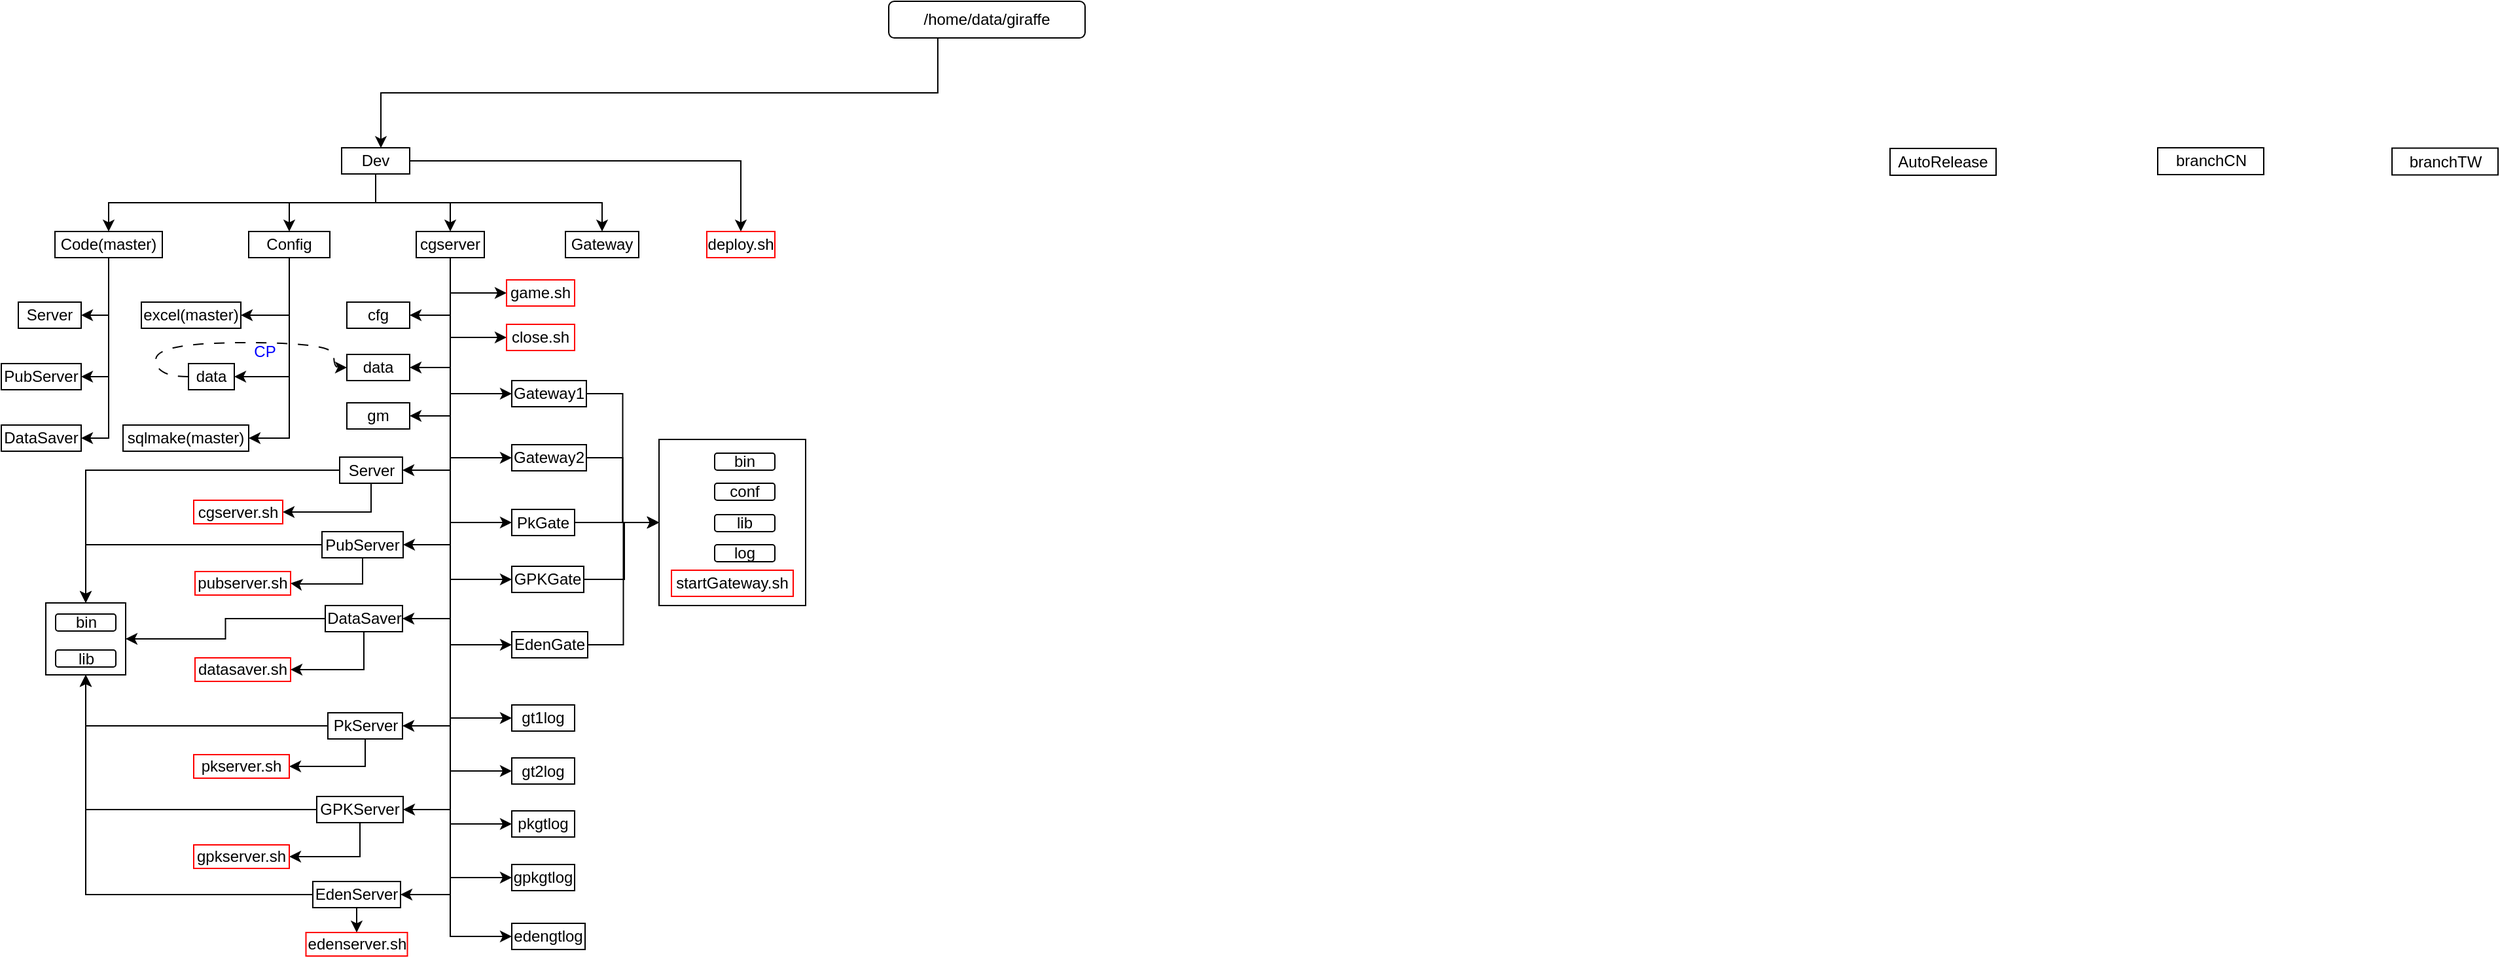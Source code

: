 <mxfile version="27.0.9">
  <diagram name="第 1 页" id="cu7FL5aJr_y2CsQ8u70n">
    <mxGraphModel dx="1419" dy="790" grid="0" gridSize="10" guides="1" tooltips="1" connect="1" arrows="1" fold="1" page="1" pageScale="1" pageWidth="1920" pageHeight="1200" math="0" shadow="0">
      <root>
        <mxCell id="0" />
        <mxCell id="1" parent="0" />
        <mxCell id="wpeiW6pVm9_-qQoVgWK0-2" value="/home/data/giraffe" style="rounded=1;whiteSpace=wrap;html=1;" parent="1" vertex="1">
          <mxGeometry x="693" y="28" width="150" height="28" as="geometry" />
        </mxCell>
        <mxCell id="wpeiW6pVm9_-qQoVgWK0-104" style="edgeStyle=orthogonalEdgeStyle;rounded=0;orthogonalLoop=1;jettySize=auto;html=1;exitX=0.5;exitY=1;exitDx=0;exitDy=0;entryX=0.5;entryY=0;entryDx=0;entryDy=0;" parent="1" source="wpeiW6pVm9_-qQoVgWK0-7" target="wpeiW6pVm9_-qQoVgWK0-10" edge="1">
          <mxGeometry relative="1" as="geometry" />
        </mxCell>
        <mxCell id="wpeiW6pVm9_-qQoVgWK0-105" style="edgeStyle=orthogonalEdgeStyle;rounded=0;orthogonalLoop=1;jettySize=auto;html=1;exitX=0.5;exitY=1;exitDx=0;exitDy=0;entryX=0.5;entryY=0;entryDx=0;entryDy=0;" parent="1" source="wpeiW6pVm9_-qQoVgWK0-7" target="wpeiW6pVm9_-qQoVgWK0-17" edge="1">
          <mxGeometry relative="1" as="geometry" />
        </mxCell>
        <mxCell id="wpeiW6pVm9_-qQoVgWK0-106" style="edgeStyle=orthogonalEdgeStyle;rounded=0;orthogonalLoop=1;jettySize=auto;html=1;exitX=0.5;exitY=1;exitDx=0;exitDy=0;entryX=0.5;entryY=0;entryDx=0;entryDy=0;" parent="1" source="wpeiW6pVm9_-qQoVgWK0-7" target="wpeiW6pVm9_-qQoVgWK0-12" edge="1">
          <mxGeometry relative="1" as="geometry" />
        </mxCell>
        <mxCell id="wpeiW6pVm9_-qQoVgWK0-182" style="edgeStyle=orthogonalEdgeStyle;rounded=0;orthogonalLoop=1;jettySize=auto;html=1;exitX=0.5;exitY=1;exitDx=0;exitDy=0;entryX=0.5;entryY=0;entryDx=0;entryDy=0;" parent="1" source="wpeiW6pVm9_-qQoVgWK0-7" target="wpeiW6pVm9_-qQoVgWK0-181" edge="1">
          <mxGeometry relative="1" as="geometry" />
        </mxCell>
        <mxCell id="-FhaGslmpo5QJLYHg8Cj-39" style="edgeStyle=orthogonalEdgeStyle;rounded=0;orthogonalLoop=1;jettySize=auto;html=1;exitX=1;exitY=0.5;exitDx=0;exitDy=0;entryX=0.5;entryY=0;entryDx=0;entryDy=0;" edge="1" parent="1" source="wpeiW6pVm9_-qQoVgWK0-7" target="wpeiW6pVm9_-qQoVgWK0-16">
          <mxGeometry relative="1" as="geometry" />
        </mxCell>
        <mxCell id="wpeiW6pVm9_-qQoVgWK0-7" value="Dev" style="rounded=0;whiteSpace=wrap;html=1;" parent="1" vertex="1">
          <mxGeometry x="275" y="140" width="52" height="20" as="geometry" />
        </mxCell>
        <mxCell id="wpeiW6pVm9_-qQoVgWK0-9" style="edgeStyle=orthogonalEdgeStyle;rounded=0;orthogonalLoop=1;jettySize=auto;html=1;exitX=0.25;exitY=1;exitDx=0;exitDy=0;entryX=0.577;entryY=0.007;entryDx=0;entryDy=0;entryPerimeter=0;" parent="1" source="wpeiW6pVm9_-qQoVgWK0-2" target="wpeiW6pVm9_-qQoVgWK0-7" edge="1">
          <mxGeometry relative="1" as="geometry" />
        </mxCell>
        <mxCell id="wpeiW6pVm9_-qQoVgWK0-33" style="edgeStyle=orthogonalEdgeStyle;rounded=0;orthogonalLoop=1;jettySize=auto;html=1;exitX=0.5;exitY=1;exitDx=0;exitDy=0;entryX=1;entryY=0.5;entryDx=0;entryDy=0;" parent="1" source="wpeiW6pVm9_-qQoVgWK0-10" target="wpeiW6pVm9_-qQoVgWK0-29" edge="1">
          <mxGeometry relative="1" as="geometry" />
        </mxCell>
        <mxCell id="wpeiW6pVm9_-qQoVgWK0-34" style="edgeStyle=orthogonalEdgeStyle;rounded=0;orthogonalLoop=1;jettySize=auto;html=1;exitX=0.5;exitY=1;exitDx=0;exitDy=0;entryX=1;entryY=0.5;entryDx=0;entryDy=0;" parent="1" source="wpeiW6pVm9_-qQoVgWK0-10" target="wpeiW6pVm9_-qQoVgWK0-30" edge="1">
          <mxGeometry relative="1" as="geometry" />
        </mxCell>
        <mxCell id="wpeiW6pVm9_-qQoVgWK0-35" style="edgeStyle=orthogonalEdgeStyle;rounded=0;orthogonalLoop=1;jettySize=auto;html=1;exitX=0.5;exitY=1;exitDx=0;exitDy=0;entryX=1;entryY=0.5;entryDx=0;entryDy=0;" parent="1" source="wpeiW6pVm9_-qQoVgWK0-10" target="wpeiW6pVm9_-qQoVgWK0-31" edge="1">
          <mxGeometry relative="1" as="geometry" />
        </mxCell>
        <mxCell id="wpeiW6pVm9_-qQoVgWK0-10" value="Code(master)" style="rounded=0;whiteSpace=wrap;html=1;" parent="1" vertex="1">
          <mxGeometry x="56" y="204" width="82" height="20" as="geometry" />
        </mxCell>
        <mxCell id="wpeiW6pVm9_-qQoVgWK0-56" style="edgeStyle=orthogonalEdgeStyle;rounded=0;orthogonalLoop=1;jettySize=auto;html=1;exitX=0.5;exitY=1;exitDx=0;exitDy=0;entryX=1;entryY=0.5;entryDx=0;entryDy=0;" parent="1" source="wpeiW6pVm9_-qQoVgWK0-12" target="wpeiW6pVm9_-qQoVgWK0-36" edge="1">
          <mxGeometry relative="1" as="geometry" />
        </mxCell>
        <mxCell id="wpeiW6pVm9_-qQoVgWK0-57" style="edgeStyle=orthogonalEdgeStyle;rounded=0;orthogonalLoop=1;jettySize=auto;html=1;exitX=0.5;exitY=1;exitDx=0;exitDy=0;entryX=1;entryY=0.5;entryDx=0;entryDy=0;" parent="1" source="wpeiW6pVm9_-qQoVgWK0-12" target="wpeiW6pVm9_-qQoVgWK0-37" edge="1">
          <mxGeometry relative="1" as="geometry" />
        </mxCell>
        <mxCell id="wpeiW6pVm9_-qQoVgWK0-60" style="edgeStyle=orthogonalEdgeStyle;rounded=0;orthogonalLoop=1;jettySize=auto;html=1;exitX=0.5;exitY=1;exitDx=0;exitDy=0;entryX=1;entryY=0.5;entryDx=0;entryDy=0;" parent="1" source="wpeiW6pVm9_-qQoVgWK0-12" target="wpeiW6pVm9_-qQoVgWK0-40" edge="1">
          <mxGeometry relative="1" as="geometry" />
        </mxCell>
        <mxCell id="wpeiW6pVm9_-qQoVgWK0-61" style="edgeStyle=orthogonalEdgeStyle;rounded=0;orthogonalLoop=1;jettySize=auto;html=1;exitX=0.5;exitY=1;exitDx=0;exitDy=0;entryX=1;entryY=0.5;entryDx=0;entryDy=0;" parent="1" source="wpeiW6pVm9_-qQoVgWK0-12" target="wpeiW6pVm9_-qQoVgWK0-43" edge="1">
          <mxGeometry relative="1" as="geometry" />
        </mxCell>
        <mxCell id="wpeiW6pVm9_-qQoVgWK0-62" style="edgeStyle=orthogonalEdgeStyle;rounded=0;orthogonalLoop=1;jettySize=auto;html=1;exitX=0.5;exitY=1;exitDx=0;exitDy=0;entryX=1;entryY=0.5;entryDx=0;entryDy=0;" parent="1" source="wpeiW6pVm9_-qQoVgWK0-12" target="wpeiW6pVm9_-qQoVgWK0-41" edge="1">
          <mxGeometry relative="1" as="geometry" />
        </mxCell>
        <mxCell id="-FhaGslmpo5QJLYHg8Cj-5" style="edgeStyle=orthogonalEdgeStyle;rounded=0;orthogonalLoop=1;jettySize=auto;html=1;exitX=0.5;exitY=1;exitDx=0;exitDy=0;entryX=1;entryY=0.5;entryDx=0;entryDy=0;" edge="1" parent="1" source="wpeiW6pVm9_-qQoVgWK0-12" target="wpeiW6pVm9_-qQoVgWK0-44">
          <mxGeometry relative="1" as="geometry" />
        </mxCell>
        <mxCell id="-FhaGslmpo5QJLYHg8Cj-7" style="edgeStyle=orthogonalEdgeStyle;rounded=0;orthogonalLoop=1;jettySize=auto;html=1;exitX=0.5;exitY=1;exitDx=0;exitDy=0;entryX=1;entryY=0.5;entryDx=0;entryDy=0;" edge="1" parent="1" source="wpeiW6pVm9_-qQoVgWK0-12" target="wpeiW6pVm9_-qQoVgWK0-52">
          <mxGeometry relative="1" as="geometry" />
        </mxCell>
        <mxCell id="-FhaGslmpo5QJLYHg8Cj-8" style="edgeStyle=orthogonalEdgeStyle;rounded=0;orthogonalLoop=1;jettySize=auto;html=1;exitX=0.5;exitY=1;exitDx=0;exitDy=0;entryX=1;entryY=0.5;entryDx=0;entryDy=0;" edge="1" parent="1" source="wpeiW6pVm9_-qQoVgWK0-12" target="wpeiW6pVm9_-qQoVgWK0-54">
          <mxGeometry relative="1" as="geometry" />
        </mxCell>
        <mxCell id="-FhaGslmpo5QJLYHg8Cj-9" style="edgeStyle=orthogonalEdgeStyle;rounded=0;orthogonalLoop=1;jettySize=auto;html=1;exitX=0.5;exitY=1;exitDx=0;exitDy=0;entryX=0;entryY=0.5;entryDx=0;entryDy=0;" edge="1" parent="1" source="wpeiW6pVm9_-qQoVgWK0-12" target="wpeiW6pVm9_-qQoVgWK0-38">
          <mxGeometry relative="1" as="geometry" />
        </mxCell>
        <mxCell id="-FhaGslmpo5QJLYHg8Cj-10" style="edgeStyle=orthogonalEdgeStyle;rounded=0;orthogonalLoop=1;jettySize=auto;html=1;exitX=0.5;exitY=1;exitDx=0;exitDy=0;entryX=0;entryY=0.5;entryDx=0;entryDy=0;" edge="1" parent="1" source="wpeiW6pVm9_-qQoVgWK0-12" target="wpeiW6pVm9_-qQoVgWK0-48">
          <mxGeometry relative="1" as="geometry" />
        </mxCell>
        <mxCell id="-FhaGslmpo5QJLYHg8Cj-11" style="edgeStyle=orthogonalEdgeStyle;rounded=0;orthogonalLoop=1;jettySize=auto;html=1;exitX=0.5;exitY=1;exitDx=0;exitDy=0;entryX=0;entryY=0.5;entryDx=0;entryDy=0;" edge="1" parent="1" source="wpeiW6pVm9_-qQoVgWK0-12" target="wpeiW6pVm9_-qQoVgWK0-42">
          <mxGeometry relative="1" as="geometry" />
        </mxCell>
        <mxCell id="-FhaGslmpo5QJLYHg8Cj-12" style="edgeStyle=orthogonalEdgeStyle;rounded=0;orthogonalLoop=1;jettySize=auto;html=1;exitX=0.5;exitY=1;exitDx=0;exitDy=0;entryX=0;entryY=0.5;entryDx=0;entryDy=0;" edge="1" parent="1" source="wpeiW6pVm9_-qQoVgWK0-12" target="wpeiW6pVm9_-qQoVgWK0-51">
          <mxGeometry relative="1" as="geometry" />
        </mxCell>
        <mxCell id="-FhaGslmpo5QJLYHg8Cj-13" style="edgeStyle=orthogonalEdgeStyle;rounded=0;orthogonalLoop=1;jettySize=auto;html=1;exitX=0.5;exitY=1;exitDx=0;exitDy=0;entryX=0;entryY=0.5;entryDx=0;entryDy=0;" edge="1" parent="1" source="wpeiW6pVm9_-qQoVgWK0-12" target="wpeiW6pVm9_-qQoVgWK0-53">
          <mxGeometry relative="1" as="geometry" />
        </mxCell>
        <mxCell id="-FhaGslmpo5QJLYHg8Cj-14" style="edgeStyle=orthogonalEdgeStyle;rounded=0;orthogonalLoop=1;jettySize=auto;html=1;exitX=0.5;exitY=1;exitDx=0;exitDy=0;entryX=0;entryY=0.5;entryDx=0;entryDy=0;" edge="1" parent="1" source="wpeiW6pVm9_-qQoVgWK0-12" target="wpeiW6pVm9_-qQoVgWK0-92">
          <mxGeometry relative="1" as="geometry" />
        </mxCell>
        <mxCell id="-FhaGslmpo5QJLYHg8Cj-15" style="edgeStyle=orthogonalEdgeStyle;rounded=0;orthogonalLoop=1;jettySize=auto;html=1;exitX=0.5;exitY=1;exitDx=0;exitDy=0;entryX=0;entryY=0.5;entryDx=0;entryDy=0;" edge="1" parent="1" source="wpeiW6pVm9_-qQoVgWK0-12" target="wpeiW6pVm9_-qQoVgWK0-93">
          <mxGeometry relative="1" as="geometry" />
        </mxCell>
        <mxCell id="-FhaGslmpo5QJLYHg8Cj-16" style="edgeStyle=orthogonalEdgeStyle;rounded=0;orthogonalLoop=1;jettySize=auto;html=1;exitX=0.5;exitY=1;exitDx=0;exitDy=0;entryX=0;entryY=0.5;entryDx=0;entryDy=0;" edge="1" parent="1" source="wpeiW6pVm9_-qQoVgWK0-12" target="wpeiW6pVm9_-qQoVgWK0-91">
          <mxGeometry relative="1" as="geometry" />
        </mxCell>
        <mxCell id="-FhaGslmpo5QJLYHg8Cj-17" style="edgeStyle=orthogonalEdgeStyle;rounded=0;orthogonalLoop=1;jettySize=auto;html=1;exitX=0.5;exitY=1;exitDx=0;exitDy=0;entryX=0;entryY=0.5;entryDx=0;entryDy=0;" edge="1" parent="1" source="wpeiW6pVm9_-qQoVgWK0-12" target="wpeiW6pVm9_-qQoVgWK0-95">
          <mxGeometry relative="1" as="geometry" />
        </mxCell>
        <mxCell id="-FhaGslmpo5QJLYHg8Cj-18" style="edgeStyle=orthogonalEdgeStyle;rounded=0;orthogonalLoop=1;jettySize=auto;html=1;exitX=0.5;exitY=1;exitDx=0;exitDy=0;entryX=0;entryY=0.5;entryDx=0;entryDy=0;" edge="1" parent="1" source="wpeiW6pVm9_-qQoVgWK0-12" target="wpeiW6pVm9_-qQoVgWK0-94">
          <mxGeometry relative="1" as="geometry" />
        </mxCell>
        <mxCell id="-FhaGslmpo5QJLYHg8Cj-42" style="edgeStyle=orthogonalEdgeStyle;rounded=0;orthogonalLoop=1;jettySize=auto;html=1;exitX=0.5;exitY=1;exitDx=0;exitDy=0;entryX=1;entryY=0.5;entryDx=0;entryDy=0;" edge="1" parent="1" source="wpeiW6pVm9_-qQoVgWK0-12" target="-FhaGslmpo5QJLYHg8Cj-41">
          <mxGeometry relative="1" as="geometry" />
        </mxCell>
        <mxCell id="-FhaGslmpo5QJLYHg8Cj-44" style="edgeStyle=orthogonalEdgeStyle;rounded=0;orthogonalLoop=1;jettySize=auto;html=1;exitX=0.5;exitY=1;exitDx=0;exitDy=0;entryX=0;entryY=0.5;entryDx=0;entryDy=0;" edge="1" parent="1" source="wpeiW6pVm9_-qQoVgWK0-12" target="-FhaGslmpo5QJLYHg8Cj-40">
          <mxGeometry relative="1" as="geometry" />
        </mxCell>
        <mxCell id="-FhaGslmpo5QJLYHg8Cj-45" style="edgeStyle=orthogonalEdgeStyle;rounded=0;orthogonalLoop=1;jettySize=auto;html=1;exitX=0.5;exitY=1;exitDx=0;exitDy=0;entryX=0;entryY=0.5;entryDx=0;entryDy=0;" edge="1" parent="1" source="wpeiW6pVm9_-qQoVgWK0-12" target="-FhaGslmpo5QJLYHg8Cj-43">
          <mxGeometry relative="1" as="geometry" />
        </mxCell>
        <mxCell id="wpeiW6pVm9_-qQoVgWK0-12" value="cgserver" style="rounded=0;whiteSpace=wrap;html=1;" parent="1" vertex="1">
          <mxGeometry x="332" y="204" width="52" height="20" as="geometry" />
        </mxCell>
        <mxCell id="wpeiW6pVm9_-qQoVgWK0-13" value="AutoRelease" style="rounded=0;whiteSpace=wrap;html=1;" parent="1" vertex="1">
          <mxGeometry x="1458" y="140.5" width="81" height="20.5" as="geometry" />
        </mxCell>
        <mxCell id="wpeiW6pVm9_-qQoVgWK0-14" value="branchCN" style="rounded=0;whiteSpace=wrap;html=1;" parent="1" vertex="1">
          <mxGeometry x="1662.5" y="140" width="81" height="20.5" as="geometry" />
        </mxCell>
        <mxCell id="wpeiW6pVm9_-qQoVgWK0-15" value="branchTW" style="rounded=0;whiteSpace=wrap;html=1;" parent="1" vertex="1">
          <mxGeometry x="1841.5" y="140.25" width="81" height="20.5" as="geometry" />
        </mxCell>
        <mxCell id="wpeiW6pVm9_-qQoVgWK0-16" value="deploy.sh" style="rounded=0;whiteSpace=wrap;html=1;strokeColor=light-dark(#ff0000, #ededed);" parent="1" vertex="1">
          <mxGeometry x="554" y="204" width="52" height="20" as="geometry" />
        </mxCell>
        <mxCell id="wpeiW6pVm9_-qQoVgWK0-24" style="edgeStyle=orthogonalEdgeStyle;rounded=0;orthogonalLoop=1;jettySize=auto;html=1;exitX=0.5;exitY=1;exitDx=0;exitDy=0;entryX=1;entryY=0.5;entryDx=0;entryDy=0;" parent="1" source="wpeiW6pVm9_-qQoVgWK0-17" target="wpeiW6pVm9_-qQoVgWK0-19" edge="1">
          <mxGeometry relative="1" as="geometry" />
        </mxCell>
        <mxCell id="wpeiW6pVm9_-qQoVgWK0-25" style="edgeStyle=orthogonalEdgeStyle;rounded=0;orthogonalLoop=1;jettySize=auto;html=1;exitX=0.5;exitY=1;exitDx=0;exitDy=0;entryX=1;entryY=0.5;entryDx=0;entryDy=0;" parent="1" source="wpeiW6pVm9_-qQoVgWK0-17" target="wpeiW6pVm9_-qQoVgWK0-20" edge="1">
          <mxGeometry relative="1" as="geometry" />
        </mxCell>
        <mxCell id="wpeiW6pVm9_-qQoVgWK0-26" style="edgeStyle=orthogonalEdgeStyle;rounded=0;orthogonalLoop=1;jettySize=auto;html=1;exitX=0.5;exitY=1;exitDx=0;exitDy=0;entryX=1;entryY=0.5;entryDx=0;entryDy=0;" parent="1" source="wpeiW6pVm9_-qQoVgWK0-17" target="wpeiW6pVm9_-qQoVgWK0-21" edge="1">
          <mxGeometry relative="1" as="geometry" />
        </mxCell>
        <mxCell id="wpeiW6pVm9_-qQoVgWK0-17" value="Config" style="rounded=0;whiteSpace=wrap;html=1;" parent="1" vertex="1">
          <mxGeometry x="204" y="204" width="62" height="20" as="geometry" />
        </mxCell>
        <mxCell id="wpeiW6pVm9_-qQoVgWK0-19" value="excel(master)" style="rounded=0;whiteSpace=wrap;html=1;" parent="1" vertex="1">
          <mxGeometry x="122" y="258" width="76" height="20" as="geometry" />
        </mxCell>
        <mxCell id="wpeiW6pVm9_-qQoVgWK0-20" value="data" style="rounded=0;whiteSpace=wrap;html=1;" parent="1" vertex="1">
          <mxGeometry x="158" y="305" width="35" height="20" as="geometry" />
        </mxCell>
        <mxCell id="wpeiW6pVm9_-qQoVgWK0-21" value="sqlmake(master)" style="rounded=0;whiteSpace=wrap;html=1;" parent="1" vertex="1">
          <mxGeometry x="108" y="352" width="96" height="20" as="geometry" />
        </mxCell>
        <mxCell id="wpeiW6pVm9_-qQoVgWK0-29" value="Server" style="rounded=0;whiteSpace=wrap;html=1;" parent="1" vertex="1">
          <mxGeometry x="28" y="258" width="48" height="20" as="geometry" />
        </mxCell>
        <mxCell id="wpeiW6pVm9_-qQoVgWK0-30" value="PubServer" style="rounded=0;whiteSpace=wrap;html=1;" parent="1" vertex="1">
          <mxGeometry x="15" y="305" width="61" height="20" as="geometry" />
        </mxCell>
        <mxCell id="wpeiW6pVm9_-qQoVgWK0-31" value="DataSaver" style="rounded=0;whiteSpace=wrap;html=1;" parent="1" vertex="1">
          <mxGeometry x="15" y="352" width="61" height="20" as="geometry" />
        </mxCell>
        <mxCell id="wpeiW6pVm9_-qQoVgWK0-36" value="cfg" style="rounded=0;whiteSpace=wrap;html=1;" parent="1" vertex="1">
          <mxGeometry x="279" y="258" width="48" height="20" as="geometry" />
        </mxCell>
        <mxCell id="wpeiW6pVm9_-qQoVgWK0-37" value="data" style="rounded=0;whiteSpace=wrap;html=1;" parent="1" vertex="1">
          <mxGeometry x="279" y="298" width="48" height="20" as="geometry" />
        </mxCell>
        <mxCell id="-FhaGslmpo5QJLYHg8Cj-21" style="edgeStyle=orthogonalEdgeStyle;rounded=0;orthogonalLoop=1;jettySize=auto;html=1;exitX=1;exitY=0.5;exitDx=0;exitDy=0;entryX=0;entryY=0.5;entryDx=0;entryDy=0;" edge="1" parent="1" source="wpeiW6pVm9_-qQoVgWK0-38" target="wpeiW6pVm9_-qQoVgWK0-133">
          <mxGeometry relative="1" as="geometry" />
        </mxCell>
        <mxCell id="wpeiW6pVm9_-qQoVgWK0-38" value="Gateway1" style="rounded=0;whiteSpace=wrap;html=1;" parent="1" vertex="1">
          <mxGeometry x="405" y="318" width="57" height="20" as="geometry" />
        </mxCell>
        <mxCell id="-FhaGslmpo5QJLYHg8Cj-27" style="edgeStyle=orthogonalEdgeStyle;rounded=0;orthogonalLoop=1;jettySize=auto;html=1;exitX=0;exitY=0.5;exitDx=0;exitDy=0;entryX=0.5;entryY=0;entryDx=0;entryDy=0;" edge="1" parent="1" source="wpeiW6pVm9_-qQoVgWK0-40" target="wpeiW6pVm9_-qQoVgWK0-149">
          <mxGeometry relative="1" as="geometry" />
        </mxCell>
        <mxCell id="-FhaGslmpo5QJLYHg8Cj-38" style="edgeStyle=orthogonalEdgeStyle;rounded=0;orthogonalLoop=1;jettySize=auto;html=1;exitX=0.5;exitY=1;exitDx=0;exitDy=0;entryX=1;entryY=0.5;entryDx=0;entryDy=0;" edge="1" parent="1" source="wpeiW6pVm9_-qQoVgWK0-40" target="wpeiW6pVm9_-qQoVgWK0-150">
          <mxGeometry relative="1" as="geometry" />
        </mxCell>
        <mxCell id="wpeiW6pVm9_-qQoVgWK0-40" value="Server" style="rounded=0;whiteSpace=wrap;html=1;" parent="1" vertex="1">
          <mxGeometry x="273.5" y="376.5" width="48" height="20" as="geometry" />
        </mxCell>
        <mxCell id="-FhaGslmpo5QJLYHg8Cj-29" style="edgeStyle=orthogonalEdgeStyle;rounded=0;orthogonalLoop=1;jettySize=auto;html=1;exitX=0;exitY=0.5;exitDx=0;exitDy=0;entryX=1;entryY=0.5;entryDx=0;entryDy=0;" edge="1" parent="1" source="wpeiW6pVm9_-qQoVgWK0-41" target="wpeiW6pVm9_-qQoVgWK0-149">
          <mxGeometry relative="1" as="geometry" />
        </mxCell>
        <mxCell id="-FhaGslmpo5QJLYHg8Cj-36" style="edgeStyle=orthogonalEdgeStyle;rounded=0;orthogonalLoop=1;jettySize=auto;html=1;exitX=0.5;exitY=1;exitDx=0;exitDy=0;entryX=1;entryY=0.5;entryDx=0;entryDy=0;" edge="1" parent="1" source="wpeiW6pVm9_-qQoVgWK0-41" target="wpeiW6pVm9_-qQoVgWK0-155">
          <mxGeometry relative="1" as="geometry" />
        </mxCell>
        <mxCell id="wpeiW6pVm9_-qQoVgWK0-41" value="DataSaver" style="rounded=0;whiteSpace=wrap;html=1;" parent="1" vertex="1">
          <mxGeometry x="262.5" y="490" width="59" height="20" as="geometry" />
        </mxCell>
        <mxCell id="-FhaGslmpo5QJLYHg8Cj-23" style="edgeStyle=orthogonalEdgeStyle;rounded=0;orthogonalLoop=1;jettySize=auto;html=1;exitX=1;exitY=0.5;exitDx=0;exitDy=0;entryX=0;entryY=0.5;entryDx=0;entryDy=0;" edge="1" parent="1" source="wpeiW6pVm9_-qQoVgWK0-42" target="wpeiW6pVm9_-qQoVgWK0-133">
          <mxGeometry relative="1" as="geometry" />
        </mxCell>
        <mxCell id="wpeiW6pVm9_-qQoVgWK0-42" value="PkGate" style="rounded=0;whiteSpace=wrap;html=1;" parent="1" vertex="1">
          <mxGeometry x="405" y="416.5" width="48" height="20" as="geometry" />
        </mxCell>
        <mxCell id="-FhaGslmpo5QJLYHg8Cj-28" style="edgeStyle=orthogonalEdgeStyle;rounded=0;orthogonalLoop=1;jettySize=auto;html=1;exitX=0;exitY=0.5;exitDx=0;exitDy=0;entryX=0.5;entryY=0;entryDx=0;entryDy=0;" edge="1" parent="1" source="wpeiW6pVm9_-qQoVgWK0-43" target="wpeiW6pVm9_-qQoVgWK0-149">
          <mxGeometry relative="1" as="geometry" />
        </mxCell>
        <mxCell id="-FhaGslmpo5QJLYHg8Cj-37" style="edgeStyle=orthogonalEdgeStyle;rounded=0;orthogonalLoop=1;jettySize=auto;html=1;exitX=0.5;exitY=1;exitDx=0;exitDy=0;entryX=1;entryY=0.5;entryDx=0;entryDy=0;" edge="1" parent="1" source="wpeiW6pVm9_-qQoVgWK0-43" target="wpeiW6pVm9_-qQoVgWK0-154">
          <mxGeometry relative="1" as="geometry" />
        </mxCell>
        <mxCell id="wpeiW6pVm9_-qQoVgWK0-43" value="PubServer" style="rounded=0;whiteSpace=wrap;html=1;" parent="1" vertex="1">
          <mxGeometry x="260" y="433.5" width="62" height="20" as="geometry" />
        </mxCell>
        <mxCell id="-FhaGslmpo5QJLYHg8Cj-30" style="edgeStyle=orthogonalEdgeStyle;rounded=0;orthogonalLoop=1;jettySize=auto;html=1;exitX=0;exitY=0.5;exitDx=0;exitDy=0;entryX=0.5;entryY=1;entryDx=0;entryDy=0;" edge="1" parent="1" source="wpeiW6pVm9_-qQoVgWK0-44" target="wpeiW6pVm9_-qQoVgWK0-149">
          <mxGeometry relative="1" as="geometry" />
        </mxCell>
        <mxCell id="-FhaGslmpo5QJLYHg8Cj-35" style="edgeStyle=orthogonalEdgeStyle;rounded=0;orthogonalLoop=1;jettySize=auto;html=1;exitX=0.5;exitY=1;exitDx=0;exitDy=0;entryX=1;entryY=0.5;entryDx=0;entryDy=0;" edge="1" parent="1" source="wpeiW6pVm9_-qQoVgWK0-44" target="wpeiW6pVm9_-qQoVgWK0-156">
          <mxGeometry relative="1" as="geometry" />
        </mxCell>
        <mxCell id="wpeiW6pVm9_-qQoVgWK0-44" value="PkServer" style="rounded=0;whiteSpace=wrap;html=1;" parent="1" vertex="1">
          <mxGeometry x="264.5" y="572" width="57" height="20" as="geometry" />
        </mxCell>
        <mxCell id="-FhaGslmpo5QJLYHg8Cj-22" style="edgeStyle=orthogonalEdgeStyle;rounded=0;orthogonalLoop=1;jettySize=auto;html=1;exitX=1;exitY=0.5;exitDx=0;exitDy=0;entryX=0;entryY=0.5;entryDx=0;entryDy=0;" edge="1" parent="1" source="wpeiW6pVm9_-qQoVgWK0-48" target="wpeiW6pVm9_-qQoVgWK0-133">
          <mxGeometry relative="1" as="geometry" />
        </mxCell>
        <mxCell id="wpeiW6pVm9_-qQoVgWK0-48" value="Gateway2" style="rounded=0;whiteSpace=wrap;html=1;" parent="1" vertex="1">
          <mxGeometry x="405" y="367" width="57" height="20" as="geometry" />
        </mxCell>
        <mxCell id="-FhaGslmpo5QJLYHg8Cj-24" style="edgeStyle=orthogonalEdgeStyle;rounded=0;orthogonalLoop=1;jettySize=auto;html=1;exitX=1;exitY=0.5;exitDx=0;exitDy=0;entryX=0;entryY=0.5;entryDx=0;entryDy=0;" edge="1" parent="1" source="wpeiW6pVm9_-qQoVgWK0-51" target="wpeiW6pVm9_-qQoVgWK0-133">
          <mxGeometry relative="1" as="geometry">
            <Array as="points">
              <mxPoint x="491" y="470" />
              <mxPoint x="491" y="426" />
            </Array>
          </mxGeometry>
        </mxCell>
        <mxCell id="wpeiW6pVm9_-qQoVgWK0-51" value="GPKGate" style="rounded=0;whiteSpace=wrap;html=1;" parent="1" vertex="1">
          <mxGeometry x="405" y="460" width="55" height="20" as="geometry" />
        </mxCell>
        <mxCell id="-FhaGslmpo5QJLYHg8Cj-31" style="edgeStyle=orthogonalEdgeStyle;rounded=0;orthogonalLoop=1;jettySize=auto;html=1;exitX=0;exitY=0.5;exitDx=0;exitDy=0;entryX=0.5;entryY=1;entryDx=0;entryDy=0;" edge="1" parent="1" source="wpeiW6pVm9_-qQoVgWK0-52" target="wpeiW6pVm9_-qQoVgWK0-149">
          <mxGeometry relative="1" as="geometry" />
        </mxCell>
        <mxCell id="-FhaGslmpo5QJLYHg8Cj-34" style="edgeStyle=orthogonalEdgeStyle;rounded=0;orthogonalLoop=1;jettySize=auto;html=1;exitX=0.5;exitY=1;exitDx=0;exitDy=0;entryX=1;entryY=0.5;entryDx=0;entryDy=0;" edge="1" parent="1" source="wpeiW6pVm9_-qQoVgWK0-52" target="wpeiW6pVm9_-qQoVgWK0-157">
          <mxGeometry relative="1" as="geometry" />
        </mxCell>
        <mxCell id="wpeiW6pVm9_-qQoVgWK0-52" value="GPKServer" style="rounded=0;whiteSpace=wrap;html=1;" parent="1" vertex="1">
          <mxGeometry x="256" y="636" width="66" height="20" as="geometry" />
        </mxCell>
        <mxCell id="-FhaGslmpo5QJLYHg8Cj-25" style="edgeStyle=orthogonalEdgeStyle;rounded=0;orthogonalLoop=1;jettySize=auto;html=1;exitX=1;exitY=0.5;exitDx=0;exitDy=0;entryX=0;entryY=0.5;entryDx=0;entryDy=0;" edge="1" parent="1" source="wpeiW6pVm9_-qQoVgWK0-53" target="wpeiW6pVm9_-qQoVgWK0-133">
          <mxGeometry relative="1" as="geometry" />
        </mxCell>
        <mxCell id="wpeiW6pVm9_-qQoVgWK0-53" value="EdenGate" style="rounded=0;whiteSpace=wrap;html=1;" parent="1" vertex="1">
          <mxGeometry x="405" y="510" width="58" height="20" as="geometry" />
        </mxCell>
        <mxCell id="-FhaGslmpo5QJLYHg8Cj-32" style="edgeStyle=orthogonalEdgeStyle;rounded=0;orthogonalLoop=1;jettySize=auto;html=1;exitX=0;exitY=0.5;exitDx=0;exitDy=0;entryX=0.5;entryY=1;entryDx=0;entryDy=0;" edge="1" parent="1" source="wpeiW6pVm9_-qQoVgWK0-54" target="wpeiW6pVm9_-qQoVgWK0-149">
          <mxGeometry relative="1" as="geometry" />
        </mxCell>
        <mxCell id="-FhaGslmpo5QJLYHg8Cj-33" style="edgeStyle=orthogonalEdgeStyle;rounded=0;orthogonalLoop=1;jettySize=auto;html=1;exitX=0.5;exitY=1;exitDx=0;exitDy=0;entryX=0.5;entryY=0;entryDx=0;entryDy=0;" edge="1" parent="1" source="wpeiW6pVm9_-qQoVgWK0-54" target="wpeiW6pVm9_-qQoVgWK0-158">
          <mxGeometry relative="1" as="geometry" />
        </mxCell>
        <mxCell id="wpeiW6pVm9_-qQoVgWK0-54" value="EdenServer" style="rounded=0;whiteSpace=wrap;html=1;" parent="1" vertex="1">
          <mxGeometry x="253" y="701" width="67" height="20" as="geometry" />
        </mxCell>
        <mxCell id="wpeiW6pVm9_-qQoVgWK0-91" value="pkgtlog" style="rounded=0;whiteSpace=wrap;html=1;" parent="1" vertex="1">
          <mxGeometry x="405" y="647" width="48" height="20" as="geometry" />
        </mxCell>
        <mxCell id="wpeiW6pVm9_-qQoVgWK0-92" value="gt1log" style="rounded=0;whiteSpace=wrap;html=1;" parent="1" vertex="1">
          <mxGeometry x="405" y="566" width="48" height="20" as="geometry" />
        </mxCell>
        <mxCell id="wpeiW6pVm9_-qQoVgWK0-93" value="gt2log" style="rounded=0;whiteSpace=wrap;html=1;" parent="1" vertex="1">
          <mxGeometry x="405" y="606.5" width="48" height="20" as="geometry" />
        </mxCell>
        <mxCell id="wpeiW6pVm9_-qQoVgWK0-94" value="edengtlog" style="rounded=0;whiteSpace=wrap;html=1;" parent="1" vertex="1">
          <mxGeometry x="405" y="733" width="56" height="20" as="geometry" />
        </mxCell>
        <mxCell id="wpeiW6pVm9_-qQoVgWK0-115" style="edgeStyle=orthogonalEdgeStyle;rounded=0;orthogonalLoop=1;jettySize=auto;html=1;exitX=0;exitY=0.5;exitDx=0;exitDy=0;entryX=0;entryY=0.5;entryDx=0;entryDy=0;curved=1;dashed=1;dashPattern=8 8;" parent="1" source="wpeiW6pVm9_-qQoVgWK0-20" target="wpeiW6pVm9_-qQoVgWK0-37" edge="1">
          <mxGeometry relative="1" as="geometry">
            <Array as="points">
              <mxPoint x="133" y="315" />
              <mxPoint x="133" y="289" />
              <mxPoint x="269" y="289" />
              <mxPoint x="269" y="308" />
            </Array>
          </mxGeometry>
        </mxCell>
        <mxCell id="wpeiW6pVm9_-qQoVgWK0-95" value="gpkgtlog" style="rounded=0;whiteSpace=wrap;html=1;" parent="1" vertex="1">
          <mxGeometry x="405" y="688" width="48" height="20" as="geometry" />
        </mxCell>
        <mxCell id="wpeiW6pVm9_-qQoVgWK0-119" value="CP" style="text;html=1;align=center;verticalAlign=middle;whiteSpace=wrap;rounded=0;fontColor=#0000FF;" parent="1" vertex="1">
          <mxGeometry x="207" y="286" width="19" height="19" as="geometry" />
        </mxCell>
        <mxCell id="wpeiW6pVm9_-qQoVgWK0-133" value="" style="rounded=0;whiteSpace=wrap;html=1;" parent="1" vertex="1">
          <mxGeometry x="517.5" y="363" width="112" height="127" as="geometry" />
        </mxCell>
        <mxCell id="wpeiW6pVm9_-qQoVgWK0-121" value="bin" style="rounded=1;whiteSpace=wrap;html=1;" parent="1" vertex="1">
          <mxGeometry x="560" y="373.5" width="46" height="13" as="geometry" />
        </mxCell>
        <mxCell id="wpeiW6pVm9_-qQoVgWK0-123" value="conf" style="rounded=1;whiteSpace=wrap;html=1;" parent="1" vertex="1">
          <mxGeometry x="560" y="396.5" width="46" height="13" as="geometry" />
        </mxCell>
        <mxCell id="wpeiW6pVm9_-qQoVgWK0-124" value="lib" style="rounded=1;whiteSpace=wrap;html=1;" parent="1" vertex="1">
          <mxGeometry x="560" y="420.5" width="46" height="13" as="geometry" />
        </mxCell>
        <mxCell id="wpeiW6pVm9_-qQoVgWK0-125" value="log" style="rounded=1;whiteSpace=wrap;html=1;" parent="1" vertex="1">
          <mxGeometry x="560" y="443.5" width="46" height="13" as="geometry" />
        </mxCell>
        <mxCell id="wpeiW6pVm9_-qQoVgWK0-132" value="startGateway.sh" style="rounded=0;whiteSpace=wrap;html=1;strokeColor=light-dark(#ff0000, #ededed);" parent="1" vertex="1">
          <mxGeometry x="527" y="463" width="93" height="20" as="geometry" />
        </mxCell>
        <mxCell id="wpeiW6pVm9_-qQoVgWK0-149" value="" style="rounded=0;whiteSpace=wrap;html=1;" parent="1" vertex="1">
          <mxGeometry x="49" y="488" width="61" height="55" as="geometry" />
        </mxCell>
        <mxCell id="wpeiW6pVm9_-qQoVgWK0-147" value="bin" style="rounded=1;whiteSpace=wrap;html=1;" parent="1" vertex="1">
          <mxGeometry x="56.5" y="496.5" width="46" height="13" as="geometry" />
        </mxCell>
        <mxCell id="wpeiW6pVm9_-qQoVgWK0-148" value="lib" style="rounded=1;whiteSpace=wrap;html=1;" parent="1" vertex="1">
          <mxGeometry x="56.5" y="524" width="46" height="13" as="geometry" />
        </mxCell>
        <mxCell id="wpeiW6pVm9_-qQoVgWK0-150" value="cgserver.sh" style="rounded=0;whiteSpace=wrap;html=1;strokeColor=light-dark(#ff0000, #ededed);" parent="1" vertex="1">
          <mxGeometry x="162" y="409.5" width="68" height="18" as="geometry" />
        </mxCell>
        <mxCell id="wpeiW6pVm9_-qQoVgWK0-154" value="pubserver.sh" style="rounded=0;whiteSpace=wrap;html=1;strokeColor=light-dark(#ff0000, #ededed);" parent="1" vertex="1">
          <mxGeometry x="163" y="464" width="73" height="18" as="geometry" />
        </mxCell>
        <mxCell id="wpeiW6pVm9_-qQoVgWK0-155" value="datasaver.sh" style="rounded=0;whiteSpace=wrap;html=1;strokeColor=light-dark(#ff0000, #ededed);" parent="1" vertex="1">
          <mxGeometry x="163" y="530" width="73" height="18" as="geometry" />
        </mxCell>
        <mxCell id="wpeiW6pVm9_-qQoVgWK0-156" value="pkserver.sh" style="rounded=0;whiteSpace=wrap;html=1;strokeColor=light-dark(#ff0000, #ededed);" parent="1" vertex="1">
          <mxGeometry x="162" y="604" width="73" height="18" as="geometry" />
        </mxCell>
        <mxCell id="wpeiW6pVm9_-qQoVgWK0-157" value="gpkserver.sh" style="rounded=0;whiteSpace=wrap;html=1;strokeColor=light-dark(#ff0000, #ededed);" parent="1" vertex="1">
          <mxGeometry x="162" y="673" width="73" height="18" as="geometry" />
        </mxCell>
        <mxCell id="wpeiW6pVm9_-qQoVgWK0-158" value="edenserver.sh" style="rounded=0;whiteSpace=wrap;html=1;strokeColor=light-dark(#ff0000, #ededed);" parent="1" vertex="1">
          <mxGeometry x="247.75" y="740" width="77.5" height="18" as="geometry" />
        </mxCell>
        <mxCell id="wpeiW6pVm9_-qQoVgWK0-181" value="Gateway" style="rounded=0;whiteSpace=wrap;html=1;" parent="1" vertex="1">
          <mxGeometry x="446" y="204" width="56" height="20" as="geometry" />
        </mxCell>
        <mxCell id="-FhaGslmpo5QJLYHg8Cj-40" value="game.sh" style="rounded=0;whiteSpace=wrap;html=1;strokeColor=light-dark(#ff0000, #ededed);" vertex="1" parent="1">
          <mxGeometry x="401" y="241" width="52" height="20" as="geometry" />
        </mxCell>
        <mxCell id="-FhaGslmpo5QJLYHg8Cj-41" value="gm" style="rounded=0;whiteSpace=wrap;html=1;" vertex="1" parent="1">
          <mxGeometry x="279" y="335" width="48" height="20" as="geometry" />
        </mxCell>
        <mxCell id="-FhaGslmpo5QJLYHg8Cj-43" value="close&lt;span style=&quot;background-color: transparent; color: light-dark(rgb(0, 0, 0), rgb(255, 255, 255));&quot;&gt;.sh&lt;/span&gt;" style="rounded=0;whiteSpace=wrap;html=1;strokeColor=light-dark(#ff0000, #ededed);" vertex="1" parent="1">
          <mxGeometry x="401" y="275" width="52" height="20" as="geometry" />
        </mxCell>
      </root>
    </mxGraphModel>
  </diagram>
</mxfile>
